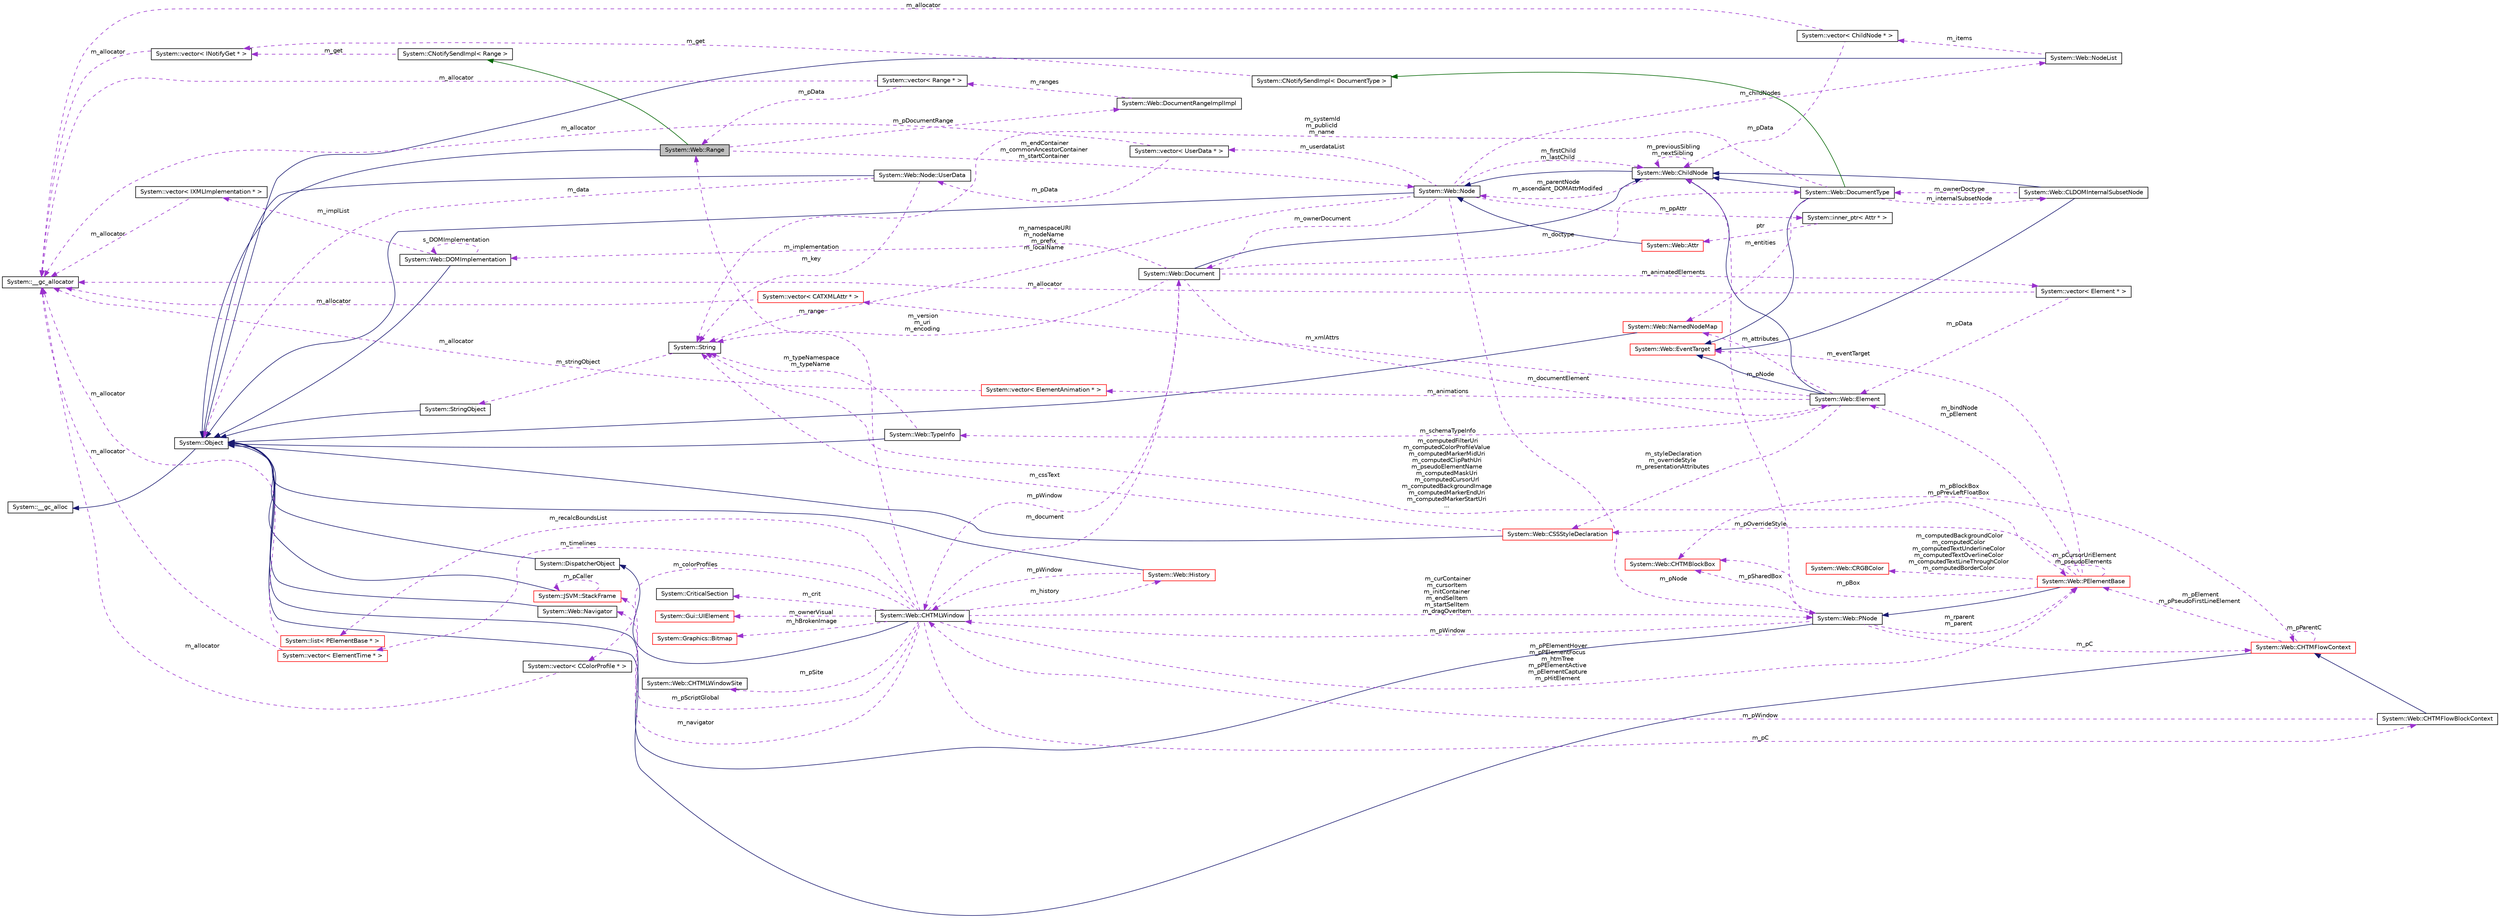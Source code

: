 digraph G
{
  edge [fontname="Helvetica",fontsize="10",labelfontname="Helvetica",labelfontsize="10"];
  node [fontname="Helvetica",fontsize="10",shape=record];
  rankdir="LR";
  Node1 [label="System::Web::Range",height=0.2,width=0.4,color="black", fillcolor="grey75", style="filled" fontcolor="black"];
  Node2 -> Node1 [dir="back",color="midnightblue",fontsize="10",style="solid",fontname="Helvetica"];
  Node2 [label="System::Object",height=0.2,width=0.4,color="black", fillcolor="white", style="filled",URL="$class_system_1_1_object.html"];
  Node3 -> Node2 [dir="back",color="midnightblue",fontsize="10",style="solid",fontname="Helvetica"];
  Node3 [label="System::__gc_alloc",height=0.2,width=0.4,color="black", fillcolor="white", style="filled",URL="$class_system_1_1____gc__alloc.html"];
  Node4 -> Node1 [dir="back",color="darkgreen",fontsize="10",style="solid",fontname="Helvetica"];
  Node4 [label="System::CNotifySendImpl\< Range \>",height=0.2,width=0.4,color="black", fillcolor="white", style="filled",URL="$class_system_1_1_c_notify_send_impl.html"];
  Node5 -> Node4 [dir="back",color="darkorchid3",fontsize="10",style="dashed",label=" m_get" ,fontname="Helvetica"];
  Node5 [label="System::vector\< INotifyGet * \>",height=0.2,width=0.4,color="black", fillcolor="white", style="filled",URL="$class_system_1_1vector.html"];
  Node6 -> Node5 [dir="back",color="darkorchid3",fontsize="10",style="dashed",label=" m_allocator" ,fontname="Helvetica"];
  Node6 [label="System::__gc_allocator",height=0.2,width=0.4,color="black", fillcolor="white", style="filled",URL="$class_system_1_1____gc__allocator.html"];
  Node7 -> Node1 [dir="back",color="darkorchid3",fontsize="10",style="dashed",label=" m_pDocumentRange" ,fontname="Helvetica"];
  Node7 [label="System::Web::DocumentRangeImplImpl",height=0.2,width=0.4,color="black", fillcolor="white", style="filled",URL="$class_system_1_1_web_1_1_document_range_impl_impl.html"];
  Node8 -> Node7 [dir="back",color="darkorchid3",fontsize="10",style="dashed",label=" m_ranges" ,fontname="Helvetica"];
  Node8 [label="System::vector\< Range * \>",height=0.2,width=0.4,color="black", fillcolor="white", style="filled",URL="$class_system_1_1vector.html"];
  Node6 -> Node8 [dir="back",color="darkorchid3",fontsize="10",style="dashed",label=" m_allocator" ,fontname="Helvetica"];
  Node1 -> Node8 [dir="back",color="darkorchid3",fontsize="10",style="dashed",label=" m_pData" ,fontname="Helvetica"];
  Node9 -> Node1 [dir="back",color="darkorchid3",fontsize="10",style="dashed",label=" m_endContainer\nm_commonAncestorContainer\nm_startContainer" ,fontname="Helvetica"];
  Node9 [label="System::Web::Node",height=0.2,width=0.4,color="black", fillcolor="white", style="filled",URL="$class_system_1_1_web_1_1_node.html"];
  Node2 -> Node9 [dir="back",color="midnightblue",fontsize="10",style="solid",fontname="Helvetica"];
  Node10 -> Node9 [dir="back",color="darkorchid3",fontsize="10",style="dashed",label=" m_childNodes" ,fontname="Helvetica"];
  Node10 [label="System::Web::NodeList",height=0.2,width=0.4,color="black", fillcolor="white", style="filled",URL="$class_system_1_1_web_1_1_node_list.html"];
  Node2 -> Node10 [dir="back",color="midnightblue",fontsize="10",style="solid",fontname="Helvetica"];
  Node11 -> Node10 [dir="back",color="darkorchid3",fontsize="10",style="dashed",label=" m_items" ,fontname="Helvetica"];
  Node11 [label="System::vector\< ChildNode * \>",height=0.2,width=0.4,color="black", fillcolor="white", style="filled",URL="$class_system_1_1vector.html"];
  Node6 -> Node11 [dir="back",color="darkorchid3",fontsize="10",style="dashed",label=" m_allocator" ,fontname="Helvetica"];
  Node12 -> Node11 [dir="back",color="darkorchid3",fontsize="10",style="dashed",label=" m_pData" ,fontname="Helvetica"];
  Node12 [label="System::Web::ChildNode",height=0.2,width=0.4,color="black", fillcolor="white", style="filled",URL="$class_system_1_1_web_1_1_child_node.html"];
  Node9 -> Node12 [dir="back",color="midnightblue",fontsize="10",style="solid",fontname="Helvetica"];
  Node9 -> Node12 [dir="back",color="darkorchid3",fontsize="10",style="dashed",label=" m_parentNode\nm_ascendant_DOMAttrModifed" ,fontname="Helvetica"];
  Node12 -> Node12 [dir="back",color="darkorchid3",fontsize="10",style="dashed",label=" m_previousSibling\nm_nextSibling" ,fontname="Helvetica"];
  Node13 -> Node9 [dir="back",color="darkorchid3",fontsize="10",style="dashed",label=" m_ownerDocument" ,fontname="Helvetica"];
  Node13 [label="System::Web::Document",height=0.2,width=0.4,color="black", fillcolor="white", style="filled",URL="$class_system_1_1_web_1_1_document.html"];
  Node12 -> Node13 [dir="back",color="midnightblue",fontsize="10",style="solid",fontname="Helvetica"];
  Node14 -> Node13 [dir="back",color="darkorchid3",fontsize="10",style="dashed",label=" m_implementation" ,fontname="Helvetica"];
  Node14 [label="System::Web::DOMImplementation",height=0.2,width=0.4,color="black", fillcolor="white", style="filled",URL="$class_system_1_1_web_1_1_d_o_m_implementation.html"];
  Node2 -> Node14 [dir="back",color="midnightblue",fontsize="10",style="solid",fontname="Helvetica"];
  Node14 -> Node14 [dir="back",color="darkorchid3",fontsize="10",style="dashed",label=" s_DOMImplementation" ,fontname="Helvetica"];
  Node15 -> Node14 [dir="back",color="darkorchid3",fontsize="10",style="dashed",label=" m_implList" ,fontname="Helvetica"];
  Node15 [label="System::vector\< IXMLImplementation * \>",height=0.2,width=0.4,color="black", fillcolor="white", style="filled",URL="$class_system_1_1vector.html"];
  Node6 -> Node15 [dir="back",color="darkorchid3",fontsize="10",style="dashed",label=" m_allocator" ,fontname="Helvetica"];
  Node16 -> Node13 [dir="back",color="darkorchid3",fontsize="10",style="dashed",label=" m_doctype" ,fontname="Helvetica"];
  Node16 [label="System::Web::DocumentType",height=0.2,width=0.4,color="black", fillcolor="white", style="filled",URL="$class_system_1_1_web_1_1_document_type.html"];
  Node12 -> Node16 [dir="back",color="midnightblue",fontsize="10",style="solid",fontname="Helvetica"];
  Node17 -> Node16 [dir="back",color="midnightblue",fontsize="10",style="solid",fontname="Helvetica"];
  Node17 [label="System::Web::EventTarget",height=0.2,width=0.4,color="red", fillcolor="white", style="filled",URL="$class_system_1_1_web_1_1_event_target.html"];
  Node18 -> Node16 [dir="back",color="darkgreen",fontsize="10",style="solid",fontname="Helvetica"];
  Node18 [label="System::CNotifySendImpl\< DocumentType \>",height=0.2,width=0.4,color="black", fillcolor="white", style="filled",URL="$class_system_1_1_c_notify_send_impl.html"];
  Node5 -> Node18 [dir="back",color="darkorchid3",fontsize="10",style="dashed",label=" m_get" ,fontname="Helvetica"];
  Node19 -> Node16 [dir="back",color="darkorchid3",fontsize="10",style="dashed",label=" m_internalSubsetNode" ,fontname="Helvetica"];
  Node19 [label="System::Web::CLDOMInternalSubsetNode",height=0.2,width=0.4,color="black", fillcolor="white", style="filled",URL="$class_system_1_1_web_1_1_c_l_d_o_m_internal_subset_node.html"];
  Node12 -> Node19 [dir="back",color="midnightblue",fontsize="10",style="solid",fontname="Helvetica"];
  Node17 -> Node19 [dir="back",color="midnightblue",fontsize="10",style="solid",fontname="Helvetica"];
  Node16 -> Node19 [dir="back",color="darkorchid3",fontsize="10",style="dashed",label=" m_ownerDoctype" ,fontname="Helvetica"];
  Node20 -> Node16 [dir="back",color="darkorchid3",fontsize="10",style="dashed",label=" m_entities" ,fontname="Helvetica"];
  Node20 [label="System::Web::NamedNodeMap",height=0.2,width=0.4,color="red", fillcolor="white", style="filled",URL="$class_system_1_1_web_1_1_named_node_map.html"];
  Node2 -> Node20 [dir="back",color="midnightblue",fontsize="10",style="solid",fontname="Helvetica"];
  Node21 -> Node16 [dir="back",color="darkorchid3",fontsize="10",style="dashed",label=" m_systemId\nm_publicId\nm_name" ,fontname="Helvetica"];
  Node21 [label="System::String",height=0.2,width=0.4,color="black", fillcolor="white", style="filled",URL="$class_system_1_1_string.html"];
  Node22 -> Node21 [dir="back",color="darkorchid3",fontsize="10",style="dashed",label=" m_stringObject" ,fontname="Helvetica"];
  Node22 [label="System::StringObject",height=0.2,width=0.4,color="black", fillcolor="white", style="filled",URL="$class_system_1_1_string_object.html"];
  Node2 -> Node22 [dir="back",color="midnightblue",fontsize="10",style="solid",fontname="Helvetica"];
  Node23 -> Node13 [dir="back",color="darkorchid3",fontsize="10",style="dashed",label=" m_animatedElements" ,fontname="Helvetica"];
  Node23 [label="System::vector\< Element * \>",height=0.2,width=0.4,color="black", fillcolor="white", style="filled",URL="$class_system_1_1vector.html"];
  Node6 -> Node23 [dir="back",color="darkorchid3",fontsize="10",style="dashed",label=" m_allocator" ,fontname="Helvetica"];
  Node24 -> Node23 [dir="back",color="darkorchid3",fontsize="10",style="dashed",label=" m_pData" ,fontname="Helvetica"];
  Node24 [label="System::Web::Element",height=0.2,width=0.4,color="black", fillcolor="white", style="filled",URL="$class_system_1_1_web_1_1_element.html"];
  Node12 -> Node24 [dir="back",color="midnightblue",fontsize="10",style="solid",fontname="Helvetica"];
  Node17 -> Node24 [dir="back",color="midnightblue",fontsize="10",style="solid",fontname="Helvetica"];
  Node25 -> Node24 [dir="back",color="darkorchid3",fontsize="10",style="dashed",label=" m_xmlAttrs" ,fontname="Helvetica"];
  Node25 [label="System::vector\< CATXMLAttr * \>",height=0.2,width=0.4,color="red", fillcolor="white", style="filled",URL="$class_system_1_1vector.html"];
  Node6 -> Node25 [dir="back",color="darkorchid3",fontsize="10",style="dashed",label=" m_allocator" ,fontname="Helvetica"];
  Node20 -> Node24 [dir="back",color="darkorchid3",fontsize="10",style="dashed",label=" m_attributes" ,fontname="Helvetica"];
  Node26 -> Node24 [dir="back",color="darkorchid3",fontsize="10",style="dashed",label=" m_schemaTypeInfo" ,fontname="Helvetica"];
  Node26 [label="System::Web::TypeInfo",height=0.2,width=0.4,color="black", fillcolor="white", style="filled",URL="$class_system_1_1_web_1_1_type_info.html"];
  Node2 -> Node26 [dir="back",color="midnightblue",fontsize="10",style="solid",fontname="Helvetica"];
  Node21 -> Node26 [dir="back",color="darkorchid3",fontsize="10",style="dashed",label=" m_typeNamespace\nm_typeName" ,fontname="Helvetica"];
  Node27 -> Node24 [dir="back",color="darkorchid3",fontsize="10",style="dashed",label=" m_styleDeclaration\nm_overrideStyle\nm_presentationAttributes" ,fontname="Helvetica"];
  Node27 [label="System::Web::CSSStyleDeclaration",height=0.2,width=0.4,color="red", fillcolor="white", style="filled",URL="$class_system_1_1_web_1_1_c_s_s_style_declaration.html"];
  Node2 -> Node27 [dir="back",color="midnightblue",fontsize="10",style="solid",fontname="Helvetica"];
  Node21 -> Node27 [dir="back",color="darkorchid3",fontsize="10",style="dashed",label=" m_cssText" ,fontname="Helvetica"];
  Node28 -> Node24 [dir="back",color="darkorchid3",fontsize="10",style="dashed",label=" m_animations" ,fontname="Helvetica"];
  Node28 [label="System::vector\< ElementAnimation * \>",height=0.2,width=0.4,color="red", fillcolor="white", style="filled",URL="$class_system_1_1vector.html"];
  Node6 -> Node28 [dir="back",color="darkorchid3",fontsize="10",style="dashed",label=" m_allocator" ,fontname="Helvetica"];
  Node29 -> Node13 [dir="back",color="darkorchid3",fontsize="10",style="dashed",label=" m_pWindow" ,fontname="Helvetica"];
  Node29 [label="System::Web::CHTMLWindow",height=0.2,width=0.4,color="black", fillcolor="white", style="filled",URL="$class_system_1_1_web_1_1_c_h_t_m_l_window.html"];
  Node30 -> Node29 [dir="back",color="midnightblue",fontsize="10",style="solid",fontname="Helvetica"];
  Node30 [label="System::DispatcherObject",height=0.2,width=0.4,color="black", fillcolor="white", style="filled",URL="$class_system_1_1_dispatcher_object.html"];
  Node2 -> Node30 [dir="back",color="midnightblue",fontsize="10",style="solid",fontname="Helvetica"];
  Node31 -> Node29 [dir="back",color="darkorchid3",fontsize="10",style="dashed",label=" m_pSite" ,fontname="Helvetica"];
  Node31 [label="System::Web::CHTMLWindowSite",height=0.2,width=0.4,color="black", fillcolor="white", style="filled",URL="$class_system_1_1_web_1_1_c_h_t_m_l_window_site.html"];
  Node13 -> Node29 [dir="back",color="darkorchid3",fontsize="10",style="dashed",label=" m_document" ,fontname="Helvetica"];
  Node32 -> Node29 [dir="back",color="darkorchid3",fontsize="10",style="dashed",label=" m_crit" ,fontname="Helvetica"];
  Node32 [label="System::CriticalSection",height=0.2,width=0.4,color="black", fillcolor="white", style="filled",URL="$class_system_1_1_critical_section.html"];
  Node33 -> Node29 [dir="back",color="darkorchid3",fontsize="10",style="dashed",label=" m_navigator" ,fontname="Helvetica"];
  Node33 [label="System::Web::Navigator",height=0.2,width=0.4,color="black", fillcolor="white", style="filled",URL="$class_system_1_1_web_1_1_navigator.html"];
  Node2 -> Node33 [dir="back",color="midnightblue",fontsize="10",style="solid",fontname="Helvetica"];
  Node34 -> Node29 [dir="back",color="darkorchid3",fontsize="10",style="dashed",label=" m_history" ,fontname="Helvetica"];
  Node34 [label="System::Web::History",height=0.2,width=0.4,color="red", fillcolor="white", style="filled",URL="$class_system_1_1_web_1_1_history.html"];
  Node2 -> Node34 [dir="back",color="midnightblue",fontsize="10",style="solid",fontname="Helvetica"];
  Node29 -> Node34 [dir="back",color="darkorchid3",fontsize="10",style="dashed",label=" m_pWindow" ,fontname="Helvetica"];
  Node35 -> Node29 [dir="back",color="darkorchid3",fontsize="10",style="dashed",label=" m_ownerVisual" ,fontname="Helvetica"];
  Node35 [label="System::Gui::UIElement",height=0.2,width=0.4,color="red", fillcolor="white", style="filled",URL="$class_system_1_1_gui_1_1_u_i_element.html"];
  Node36 -> Node29 [dir="back",color="darkorchid3",fontsize="10",style="dashed",label=" m_timelines" ,fontname="Helvetica"];
  Node36 [label="System::vector\< ElementTime * \>",height=0.2,width=0.4,color="red", fillcolor="white", style="filled",URL="$class_system_1_1vector.html"];
  Node6 -> Node36 [dir="back",color="darkorchid3",fontsize="10",style="dashed",label=" m_allocator" ,fontname="Helvetica"];
  Node37 -> Node29 [dir="back",color="darkorchid3",fontsize="10",style="dashed",label=" m_pC" ,fontname="Helvetica"];
  Node37 [label="System::Web::CHTMFlowBlockContext",height=0.2,width=0.4,color="black", fillcolor="white", style="filled",URL="$class_system_1_1_web_1_1_c_h_t_m_flow_block_context.html"];
  Node38 -> Node37 [dir="back",color="midnightblue",fontsize="10",style="solid",fontname="Helvetica"];
  Node38 [label="System::Web::CHTMFlowContext",height=0.2,width=0.4,color="red", fillcolor="white", style="filled",URL="$class_system_1_1_web_1_1_c_h_t_m_flow_context.html"];
  Node2 -> Node38 [dir="back",color="midnightblue",fontsize="10",style="solid",fontname="Helvetica"];
  Node39 -> Node38 [dir="back",color="darkorchid3",fontsize="10",style="dashed",label=" m_pElement\nm_pPseudoFirstLineElement" ,fontname="Helvetica"];
  Node39 [label="System::Web::PElementBase",height=0.2,width=0.4,color="red", fillcolor="white", style="filled",URL="$class_system_1_1_web_1_1_p_element_base.html"];
  Node40 -> Node39 [dir="back",color="midnightblue",fontsize="10",style="solid",fontname="Helvetica"];
  Node40 [label="System::Web::PNode",height=0.2,width=0.4,color="black", fillcolor="white", style="filled",URL="$class_system_1_1_web_1_1_p_node.html"];
  Node2 -> Node40 [dir="back",color="midnightblue",fontsize="10",style="solid",fontname="Helvetica"];
  Node29 -> Node40 [dir="back",color="darkorchid3",fontsize="10",style="dashed",label=" m_pWindow" ,fontname="Helvetica"];
  Node39 -> Node40 [dir="back",color="darkorchid3",fontsize="10",style="dashed",label=" m_rparent\nm_parent" ,fontname="Helvetica"];
  Node12 -> Node40 [dir="back",color="darkorchid3",fontsize="10",style="dashed",label=" m_pNode" ,fontname="Helvetica"];
  Node38 -> Node40 [dir="back",color="darkorchid3",fontsize="10",style="dashed",label=" m_pC" ,fontname="Helvetica"];
  Node41 -> Node40 [dir="back",color="darkorchid3",fontsize="10",style="dashed",label=" m_pSharedBox" ,fontname="Helvetica"];
  Node41 [label="System::Web::CHTMBlockBox",height=0.2,width=0.4,color="red", fillcolor="white", style="filled",URL="$class_system_1_1_web_1_1_c_h_t_m_block_box.html"];
  Node17 -> Node39 [dir="back",color="darkorchid3",fontsize="10",style="dashed",label=" m_eventTarget" ,fontname="Helvetica"];
  Node42 -> Node39 [dir="back",color="darkorchid3",fontsize="10",style="dashed",label=" m_computedBackgroundColor\nm_computedColor\nm_computedTextUnderlineColor\nm_computedTextOverlineColor\nm_computedTextLineThroughColor\nm_computedBorderColor" ,fontname="Helvetica"];
  Node42 [label="System::Web::CRGBColor",height=0.2,width=0.4,color="red", fillcolor="white", style="filled",URL="$class_system_1_1_web_1_1_c_r_g_b_color.html"];
  Node21 -> Node39 [dir="back",color="darkorchid3",fontsize="10",style="dashed",label=" m_computedFilterUri\nm_computedColorProfileValue\nm_computedMarkerMidUri\nm_computedClipPathUri\nm_pseudoElementName\nm_computedMaskUri\nm_computedCursorUrl\nm_computedBackgroundImage\nm_computedMarkerEndUri\nm_computedMarkerStartUri\n..." ,fontname="Helvetica"];
  Node27 -> Node39 [dir="back",color="darkorchid3",fontsize="10",style="dashed",label=" m_pOverrideStyle" ,fontname="Helvetica"];
  Node24 -> Node39 [dir="back",color="darkorchid3",fontsize="10",style="dashed",label=" m_bindNode\nm_pElement" ,fontname="Helvetica"];
  Node39 -> Node39 [dir="back",color="darkorchid3",fontsize="10",style="dashed",label=" m_pCursorUriElement\nm_pseudoElements" ,fontname="Helvetica"];
  Node41 -> Node39 [dir="back",color="darkorchid3",fontsize="10",style="dashed",label=" m_pBox" ,fontname="Helvetica"];
  Node38 -> Node38 [dir="back",color="darkorchid3",fontsize="10",style="dashed",label=" m_pParentC" ,fontname="Helvetica"];
  Node41 -> Node38 [dir="back",color="darkorchid3",fontsize="10",style="dashed",label=" m_pBlockBox\nm_pPrevLeftFloatBox" ,fontname="Helvetica"];
  Node29 -> Node37 [dir="back",color="darkorchid3",fontsize="10",style="dashed",label=" m_pWindow" ,fontname="Helvetica"];
  Node1 -> Node29 [dir="back",color="darkorchid3",fontsize="10",style="dashed",label=" m_range" ,fontname="Helvetica"];
  Node40 -> Node29 [dir="back",color="darkorchid3",fontsize="10",style="dashed",label=" m_curContainer\nm_cursorItem\nm_initContainer\nm_endSelItem\nm_startSelItem\nm_dragOverItem" ,fontname="Helvetica"];
  Node43 -> Node29 [dir="back",color="darkorchid3",fontsize="10",style="dashed",label=" m_hBrokenImage" ,fontname="Helvetica"];
  Node43 [label="System::Graphics::Bitmap",height=0.2,width=0.4,color="red", fillcolor="white", style="filled",URL="$class_system_1_1_graphics_1_1_bitmap.html"];
  Node44 -> Node29 [dir="back",color="darkorchid3",fontsize="10",style="dashed",label=" m_colorProfiles" ,fontname="Helvetica"];
  Node44 [label="System::vector\< CColorProfile * \>",height=0.2,width=0.4,color="black", fillcolor="white", style="filled",URL="$class_system_1_1vector.html"];
  Node6 -> Node44 [dir="back",color="darkorchid3",fontsize="10",style="dashed",label=" m_allocator" ,fontname="Helvetica"];
  Node39 -> Node29 [dir="back",color="darkorchid3",fontsize="10",style="dashed",label=" m_pPElementHover\nm_pPElementFocus\nm_htmTree\nm_pPElementActive\nm_pElementCapture\nm_pHitElement" ,fontname="Helvetica"];
  Node45 -> Node29 [dir="back",color="darkorchid3",fontsize="10",style="dashed",label=" m_pScriptGlobal" ,fontname="Helvetica"];
  Node45 [label="System::JSVM::StackFrame",height=0.2,width=0.4,color="red", fillcolor="white", style="filled",URL="$class_system_1_1_j_s_v_m_1_1_stack_frame.html"];
  Node2 -> Node45 [dir="back",color="midnightblue",fontsize="10",style="solid",fontname="Helvetica"];
  Node45 -> Node45 [dir="back",color="darkorchid3",fontsize="10",style="dashed",label=" m_pCaller" ,fontname="Helvetica"];
  Node46 -> Node29 [dir="back",color="darkorchid3",fontsize="10",style="dashed",label=" m_recalcBoundsList" ,fontname="Helvetica"];
  Node46 [label="System::list\< PElementBase * \>",height=0.2,width=0.4,color="red", fillcolor="white", style="filled",URL="$class_system_1_1list.html"];
  Node6 -> Node46 [dir="back",color="darkorchid3",fontsize="10",style="dashed",label=" m_allocator" ,fontname="Helvetica"];
  Node21 -> Node13 [dir="back",color="darkorchid3",fontsize="10",style="dashed",label=" m_version\nm_uri\nm_encoding" ,fontname="Helvetica"];
  Node24 -> Node13 [dir="back",color="darkorchid3",fontsize="10",style="dashed",label=" m_documentElement" ,fontname="Helvetica"];
  Node21 -> Node9 [dir="back",color="darkorchid3",fontsize="10",style="dashed",label=" m_namespaceURI\nm_nodeName\nm_prefix\nm_localName" ,fontname="Helvetica"];
  Node40 -> Node9 [dir="back",color="darkorchid3",fontsize="10",style="dashed",label=" m_pNode" ,fontname="Helvetica"];
  Node12 -> Node9 [dir="back",color="darkorchid3",fontsize="10",style="dashed",label=" m_firstChild\nm_lastChild" ,fontname="Helvetica"];
  Node47 -> Node9 [dir="back",color="darkorchid3",fontsize="10",style="dashed",label=" m_userdataList" ,fontname="Helvetica"];
  Node47 [label="System::vector\< UserData * \>",height=0.2,width=0.4,color="black", fillcolor="white", style="filled",URL="$class_system_1_1vector.html"];
  Node48 -> Node47 [dir="back",color="darkorchid3",fontsize="10",style="dashed",label=" m_pData" ,fontname="Helvetica"];
  Node48 [label="System::Web::Node::UserData",height=0.2,width=0.4,color="black", fillcolor="white", style="filled",URL="$class_system_1_1_web_1_1_node_1_1_user_data.html"];
  Node2 -> Node48 [dir="back",color="midnightblue",fontsize="10",style="solid",fontname="Helvetica"];
  Node21 -> Node48 [dir="back",color="darkorchid3",fontsize="10",style="dashed",label=" m_key" ,fontname="Helvetica"];
  Node2 -> Node48 [dir="back",color="darkorchid3",fontsize="10",style="dashed",label=" m_data" ,fontname="Helvetica"];
  Node6 -> Node47 [dir="back",color="darkorchid3",fontsize="10",style="dashed",label=" m_allocator" ,fontname="Helvetica"];
  Node49 -> Node9 [dir="back",color="darkorchid3",fontsize="10",style="dashed",label=" m_ppAttr" ,fontname="Helvetica"];
  Node49 [label="System::inner_ptr\< Attr * \>",height=0.2,width=0.4,color="black", fillcolor="white", style="filled",URL="$class_system_1_1inner__ptr.html"];
  Node50 -> Node49 [dir="back",color="darkorchid3",fontsize="10",style="dashed",label=" ptr" ,fontname="Helvetica"];
  Node50 [label="System::Web::Attr",height=0.2,width=0.4,color="red", fillcolor="white", style="filled",URL="$class_system_1_1_web_1_1_attr.html"];
  Node9 -> Node50 [dir="back",color="midnightblue",fontsize="10",style="solid",fontname="Helvetica"];
}
